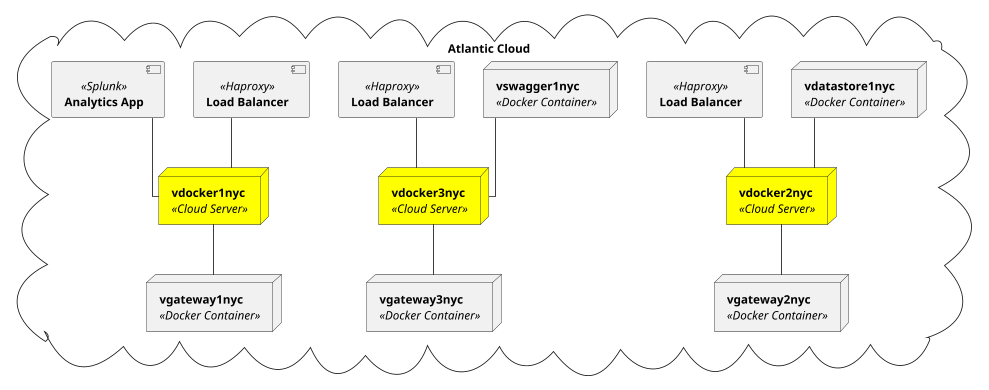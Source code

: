 @startuml

scale 5/6
skinparam linetype ortho

cloud "Atlantic Cloud" {

node v1 #Yellow [<b>vdocker1nyc</b>
                <i><<Cloud Server>></i>]
node v2 #Yellow [<b>vdocker2nyc</b>
                <i><<Cloud Server>></i>]
node v3 #Yellow [<b>vdocker3nyc</b>
                <i><<Cloud Server>></i>]

node g1 [<b>vgateway1nyc</b>
        <i><<Docker Container>></i>]

node g2 [<b>vgateway2nyc</b>
        <i><<Docker Container>></i>]

node g3 [<b>vgateway3nyc</b>
        <i><<Docker Container>></i>]

node d1 [<b>vdatastore1nyc</b>
        <i><<Docker Container>></i>]    

node c1 [<b>vswagger1nyc</b>
        <i><<Docker Container>></i>]

[<b>Load Balancer</b>] <<Haproxy>> as l1
[<b>Load Balancer</b>] <<Haproxy>> as l2
[<b>Load Balancer</b>] <<Haproxy>> as l3


[<b>Analytics App</b>] <<Splunk>> as a1

}

'Enlances de maquinas hosts
v1 -- g1
v2 -- g2
v3 -- g3
a1 -- v1
l1 -- v1
l2 -- v2
l3 -- v3
d1 -- v2
c1 -- v3

@enduml

